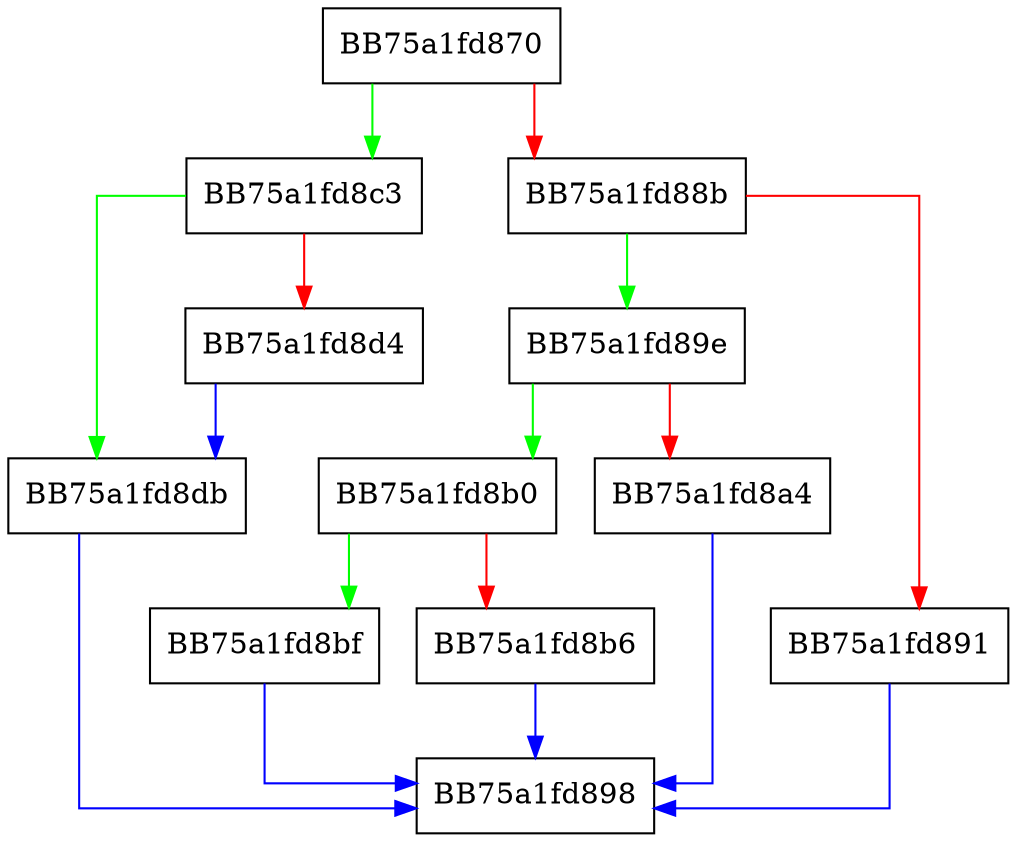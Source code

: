 digraph lua_objlen {
  node [shape="box"];
  graph [splines=ortho];
  BB75a1fd870 -> BB75a1fd8c3 [color="green"];
  BB75a1fd870 -> BB75a1fd88b [color="red"];
  BB75a1fd88b -> BB75a1fd89e [color="green"];
  BB75a1fd88b -> BB75a1fd891 [color="red"];
  BB75a1fd891 -> BB75a1fd898 [color="blue"];
  BB75a1fd89e -> BB75a1fd8b0 [color="green"];
  BB75a1fd89e -> BB75a1fd8a4 [color="red"];
  BB75a1fd8a4 -> BB75a1fd898 [color="blue"];
  BB75a1fd8b0 -> BB75a1fd8bf [color="green"];
  BB75a1fd8b0 -> BB75a1fd8b6 [color="red"];
  BB75a1fd8b6 -> BB75a1fd898 [color="blue"];
  BB75a1fd8bf -> BB75a1fd898 [color="blue"];
  BB75a1fd8c3 -> BB75a1fd8db [color="green"];
  BB75a1fd8c3 -> BB75a1fd8d4 [color="red"];
  BB75a1fd8d4 -> BB75a1fd8db [color="blue"];
  BB75a1fd8db -> BB75a1fd898 [color="blue"];
}